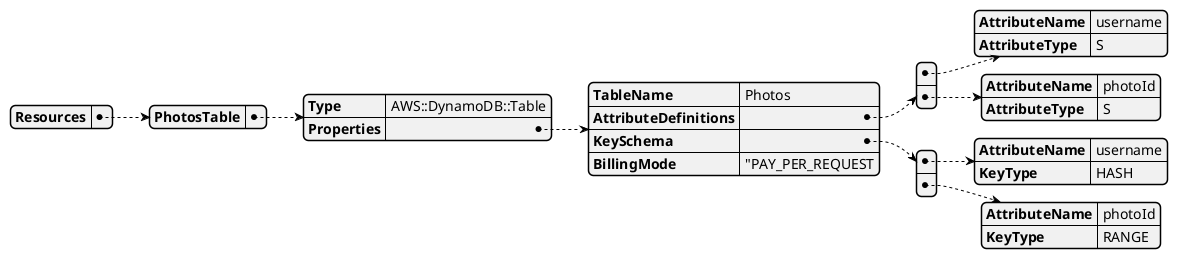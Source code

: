 @startyaml
Resources:
  PhotosTable:
    Type: AWS::DynamoDB::Table
    Properties:
      TableName: Photos
      AttributeDefinitions:
        - AttributeName: "username"
          AttributeType: "S"
        - AttributeName: "photoId"
          AttributeType: "S"
      KeySchema:
        - AttributeName: "username"
          KeyType: "HASH"
        - AttributeName: "photoId"
          KeyType: "RANGE"
      BillingMode: "PAY_PER_REQUEST
@endyaml